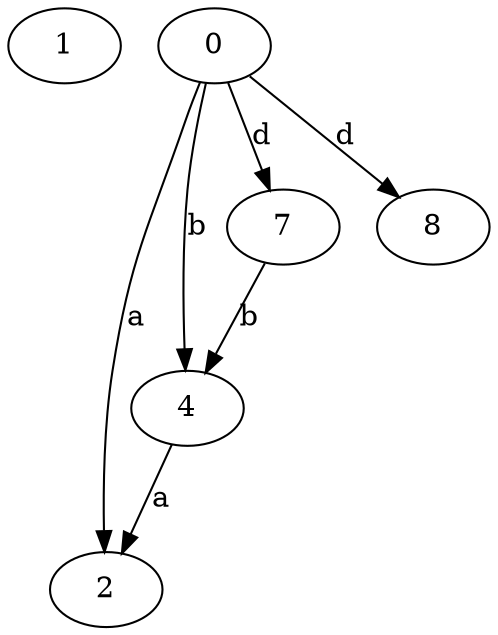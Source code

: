 strict digraph  {
1;
2;
4;
0;
7;
8;
4 -> 2  [label=a];
0 -> 2  [label=a];
0 -> 4  [label=b];
0 -> 7  [label=d];
0 -> 8  [label=d];
7 -> 4  [label=b];
}
